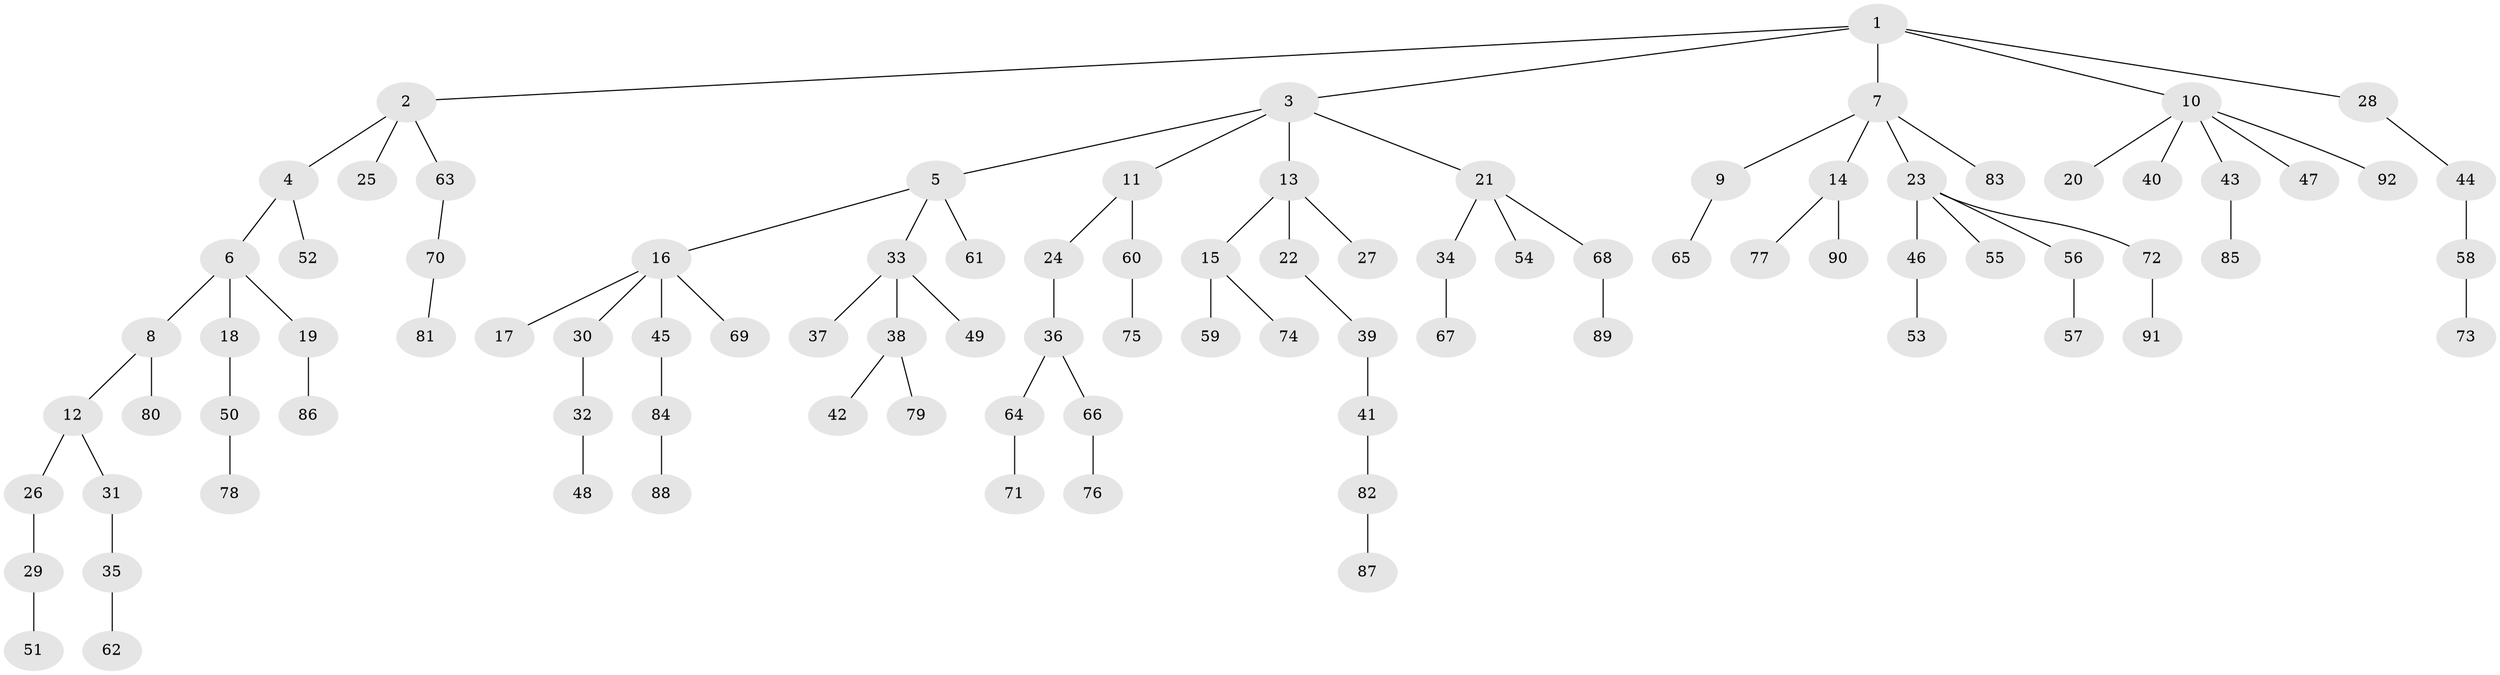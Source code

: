 // coarse degree distribution, {5: 0.02631578947368421, 2: 0.2894736842105263, 6: 0.02631578947368421, 3: 0.21052631578947367, 1: 0.4473684210526316}
// Generated by graph-tools (version 1.1) at 2025/52/03/04/25 22:52:03]
// undirected, 92 vertices, 91 edges
graph export_dot {
  node [color=gray90,style=filled];
  1;
  2;
  3;
  4;
  5;
  6;
  7;
  8;
  9;
  10;
  11;
  12;
  13;
  14;
  15;
  16;
  17;
  18;
  19;
  20;
  21;
  22;
  23;
  24;
  25;
  26;
  27;
  28;
  29;
  30;
  31;
  32;
  33;
  34;
  35;
  36;
  37;
  38;
  39;
  40;
  41;
  42;
  43;
  44;
  45;
  46;
  47;
  48;
  49;
  50;
  51;
  52;
  53;
  54;
  55;
  56;
  57;
  58;
  59;
  60;
  61;
  62;
  63;
  64;
  65;
  66;
  67;
  68;
  69;
  70;
  71;
  72;
  73;
  74;
  75;
  76;
  77;
  78;
  79;
  80;
  81;
  82;
  83;
  84;
  85;
  86;
  87;
  88;
  89;
  90;
  91;
  92;
  1 -- 2;
  1 -- 3;
  1 -- 7;
  1 -- 10;
  1 -- 28;
  2 -- 4;
  2 -- 25;
  2 -- 63;
  3 -- 5;
  3 -- 11;
  3 -- 13;
  3 -- 21;
  4 -- 6;
  4 -- 52;
  5 -- 16;
  5 -- 33;
  5 -- 61;
  6 -- 8;
  6 -- 18;
  6 -- 19;
  7 -- 9;
  7 -- 14;
  7 -- 23;
  7 -- 83;
  8 -- 12;
  8 -- 80;
  9 -- 65;
  10 -- 20;
  10 -- 40;
  10 -- 43;
  10 -- 47;
  10 -- 92;
  11 -- 24;
  11 -- 60;
  12 -- 26;
  12 -- 31;
  13 -- 15;
  13 -- 22;
  13 -- 27;
  14 -- 77;
  14 -- 90;
  15 -- 59;
  15 -- 74;
  16 -- 17;
  16 -- 30;
  16 -- 45;
  16 -- 69;
  18 -- 50;
  19 -- 86;
  21 -- 34;
  21 -- 54;
  21 -- 68;
  22 -- 39;
  23 -- 46;
  23 -- 55;
  23 -- 56;
  23 -- 72;
  24 -- 36;
  26 -- 29;
  28 -- 44;
  29 -- 51;
  30 -- 32;
  31 -- 35;
  32 -- 48;
  33 -- 37;
  33 -- 38;
  33 -- 49;
  34 -- 67;
  35 -- 62;
  36 -- 64;
  36 -- 66;
  38 -- 42;
  38 -- 79;
  39 -- 41;
  41 -- 82;
  43 -- 85;
  44 -- 58;
  45 -- 84;
  46 -- 53;
  50 -- 78;
  56 -- 57;
  58 -- 73;
  60 -- 75;
  63 -- 70;
  64 -- 71;
  66 -- 76;
  68 -- 89;
  70 -- 81;
  72 -- 91;
  82 -- 87;
  84 -- 88;
}
